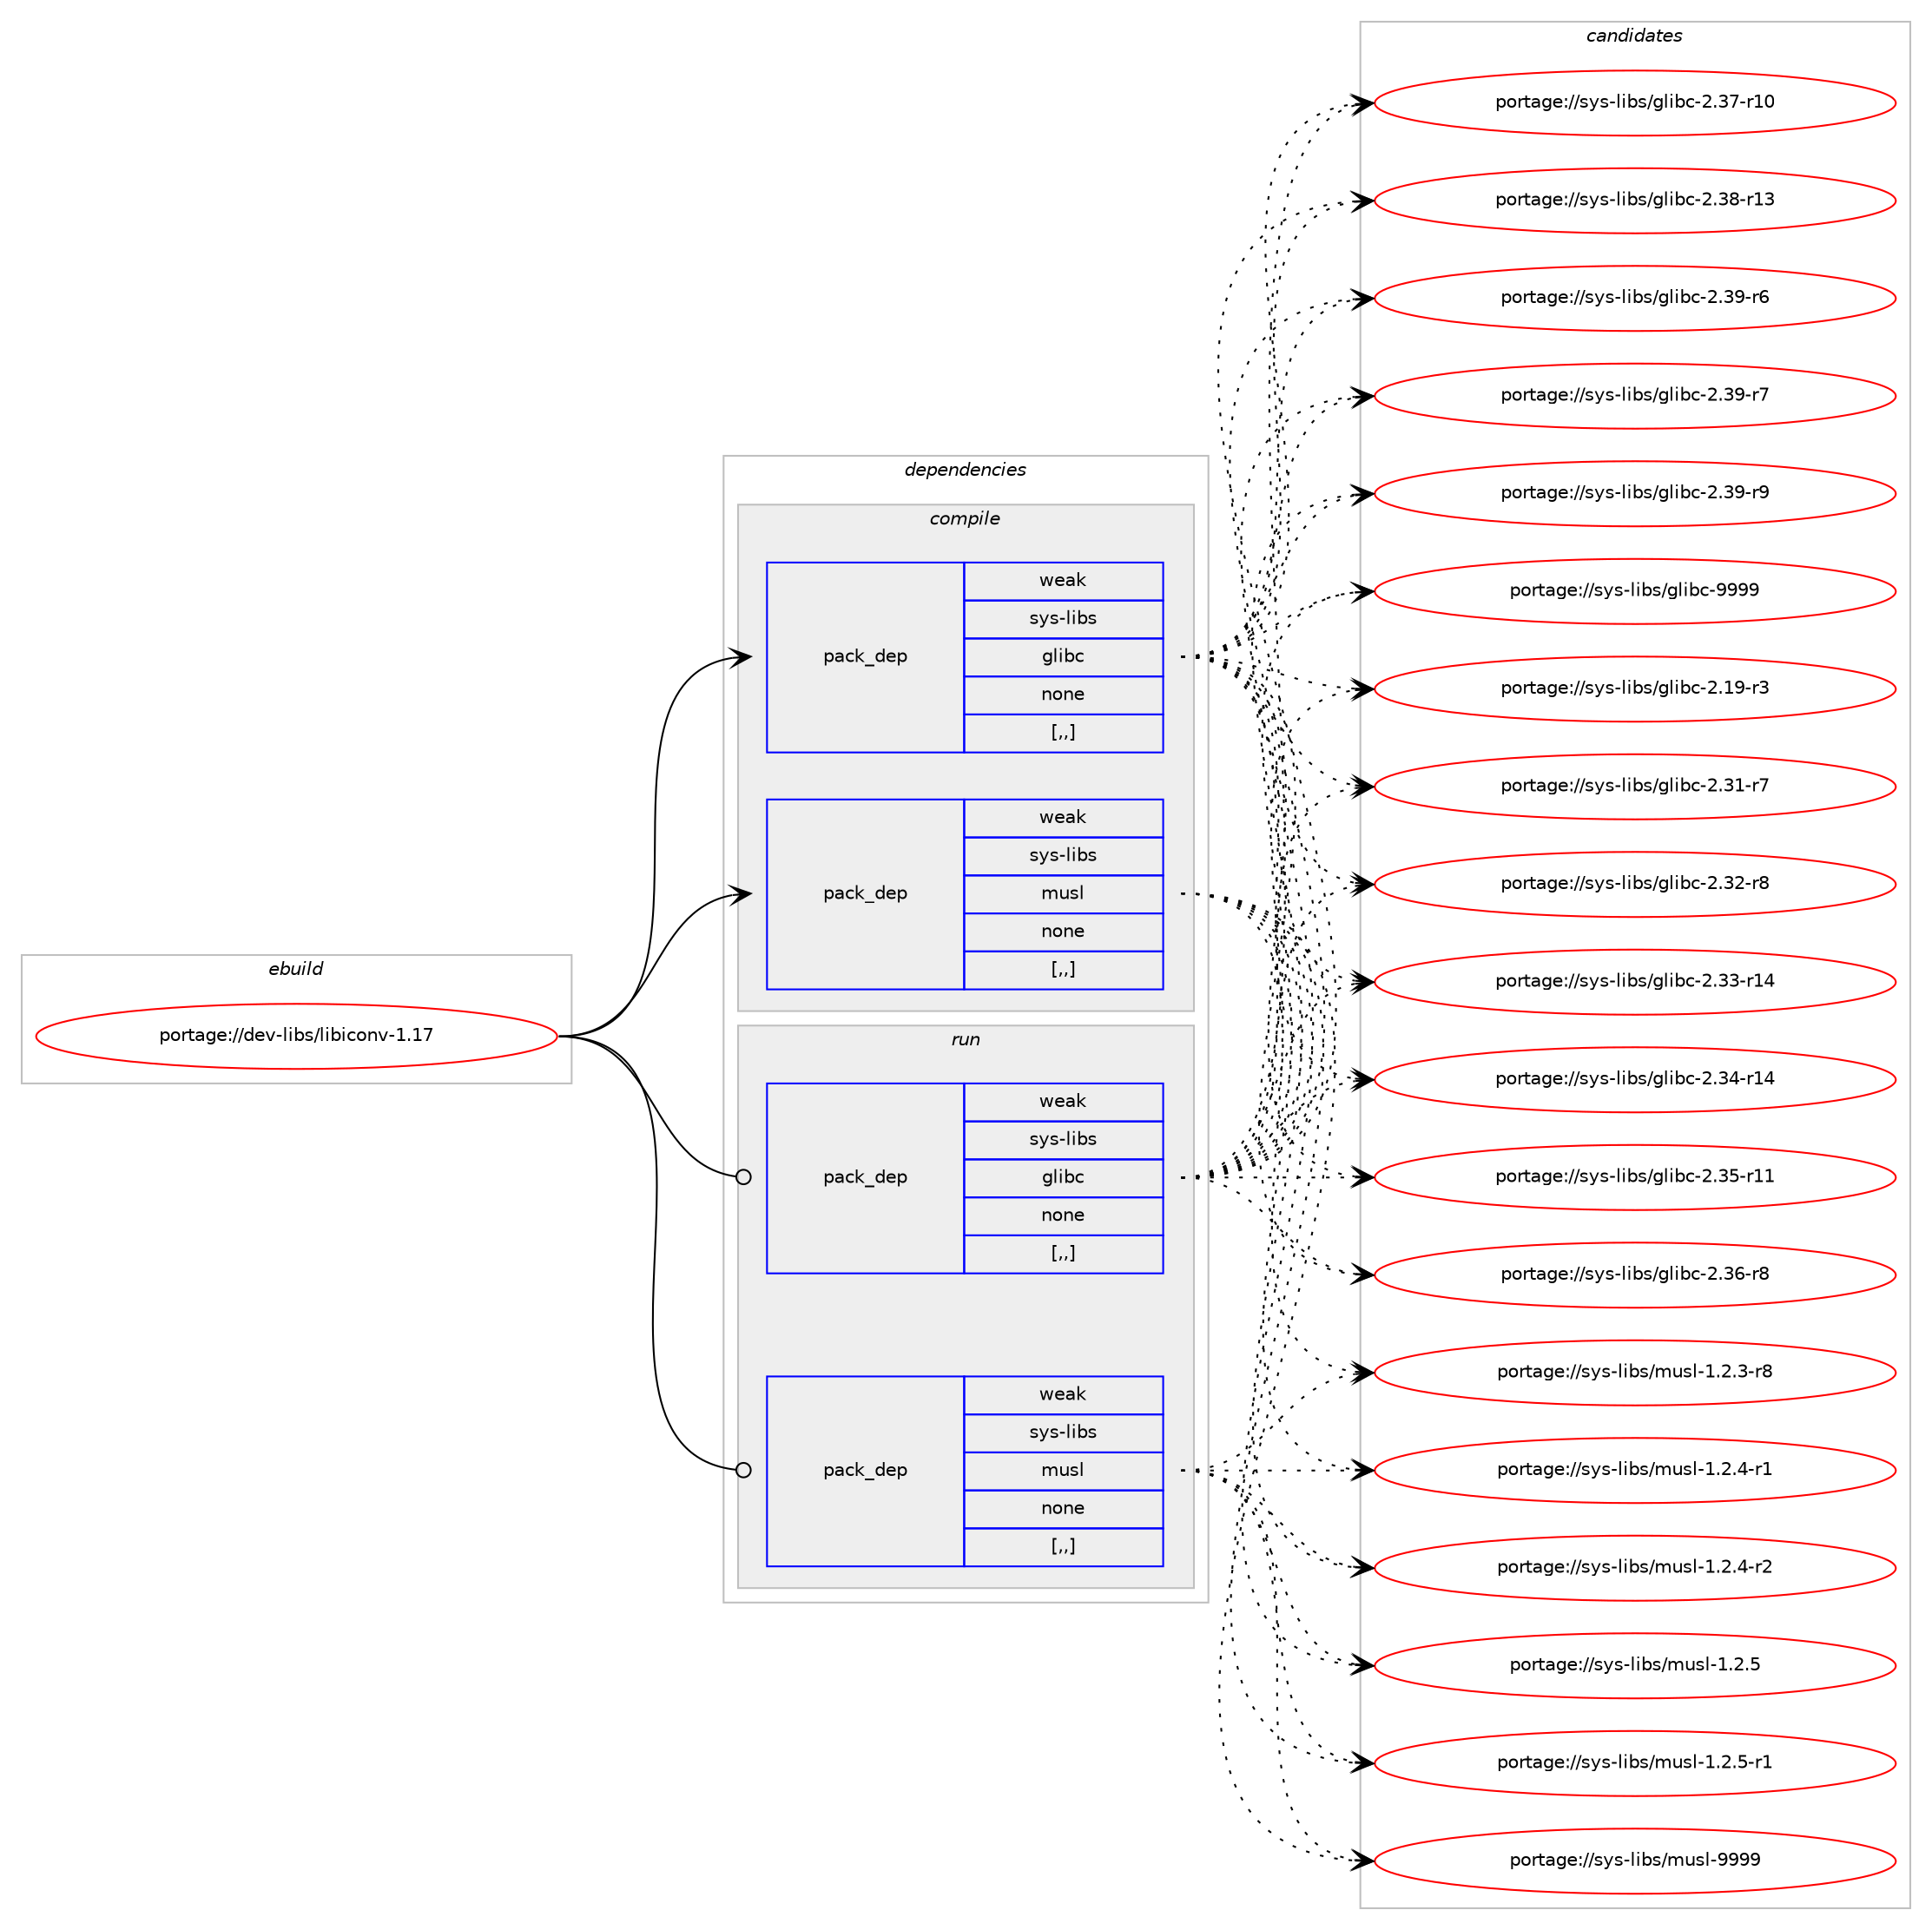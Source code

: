 digraph prolog {

# *************
# Graph options
# *************

newrank=true;
concentrate=true;
compound=true;
graph [rankdir=LR,fontname=Helvetica,fontsize=10,ranksep=1.5];#, ranksep=2.5, nodesep=0.2];
edge  [arrowhead=vee];
node  [fontname=Helvetica,fontsize=10];

# **********
# The ebuild
# **********

subgraph cluster_leftcol {
color=gray;
rank=same;
label=<<i>ebuild</i>>;
id [label="portage://dev-libs/libiconv-1.17", color=red, width=4, href="../dev-libs/libiconv-1.17.svg"];
}

# ****************
# The dependencies
# ****************

subgraph cluster_midcol {
color=gray;
label=<<i>dependencies</i>>;
subgraph cluster_compile {
fillcolor="#eeeeee";
style=filled;
label=<<i>compile</i>>;
subgraph pack80150 {
dependency107415 [label=<<TABLE BORDER="0" CELLBORDER="1" CELLSPACING="0" CELLPADDING="4" WIDTH="220"><TR><TD ROWSPAN="6" CELLPADDING="30">pack_dep</TD></TR><TR><TD WIDTH="110">weak</TD></TR><TR><TD>sys-libs</TD></TR><TR><TD>glibc</TD></TR><TR><TD>none</TD></TR><TR><TD>[,,]</TD></TR></TABLE>>, shape=none, color=blue];
}
id:e -> dependency107415:w [weight=20,style="solid",arrowhead="vee"];
subgraph pack80151 {
dependency107416 [label=<<TABLE BORDER="0" CELLBORDER="1" CELLSPACING="0" CELLPADDING="4" WIDTH="220"><TR><TD ROWSPAN="6" CELLPADDING="30">pack_dep</TD></TR><TR><TD WIDTH="110">weak</TD></TR><TR><TD>sys-libs</TD></TR><TR><TD>musl</TD></TR><TR><TD>none</TD></TR><TR><TD>[,,]</TD></TR></TABLE>>, shape=none, color=blue];
}
id:e -> dependency107416:w [weight=20,style="solid",arrowhead="vee"];
}
subgraph cluster_compileandrun {
fillcolor="#eeeeee";
style=filled;
label=<<i>compile and run</i>>;
}
subgraph cluster_run {
fillcolor="#eeeeee";
style=filled;
label=<<i>run</i>>;
subgraph pack80152 {
dependency107417 [label=<<TABLE BORDER="0" CELLBORDER="1" CELLSPACING="0" CELLPADDING="4" WIDTH="220"><TR><TD ROWSPAN="6" CELLPADDING="30">pack_dep</TD></TR><TR><TD WIDTH="110">weak</TD></TR><TR><TD>sys-libs</TD></TR><TR><TD>glibc</TD></TR><TR><TD>none</TD></TR><TR><TD>[,,]</TD></TR></TABLE>>, shape=none, color=blue];
}
id:e -> dependency107417:w [weight=20,style="solid",arrowhead="odot"];
subgraph pack80153 {
dependency107418 [label=<<TABLE BORDER="0" CELLBORDER="1" CELLSPACING="0" CELLPADDING="4" WIDTH="220"><TR><TD ROWSPAN="6" CELLPADDING="30">pack_dep</TD></TR><TR><TD WIDTH="110">weak</TD></TR><TR><TD>sys-libs</TD></TR><TR><TD>musl</TD></TR><TR><TD>none</TD></TR><TR><TD>[,,]</TD></TR></TABLE>>, shape=none, color=blue];
}
id:e -> dependency107418:w [weight=20,style="solid",arrowhead="odot"];
}
}

# **************
# The candidates
# **************

subgraph cluster_choices {
rank=same;
color=gray;
label=<<i>candidates</i>>;

subgraph choice80150 {
color=black;
nodesep=1;
choice115121115451081059811547103108105989945504649574511451 [label="portage://sys-libs/glibc-2.19-r3", color=red, width=4,href="../sys-libs/glibc-2.19-r3.svg"];
choice115121115451081059811547103108105989945504651494511455 [label="portage://sys-libs/glibc-2.31-r7", color=red, width=4,href="../sys-libs/glibc-2.31-r7.svg"];
choice115121115451081059811547103108105989945504651504511456 [label="portage://sys-libs/glibc-2.32-r8", color=red, width=4,href="../sys-libs/glibc-2.32-r8.svg"];
choice11512111545108105981154710310810598994550465151451144952 [label="portage://sys-libs/glibc-2.33-r14", color=red, width=4,href="../sys-libs/glibc-2.33-r14.svg"];
choice11512111545108105981154710310810598994550465152451144952 [label="portage://sys-libs/glibc-2.34-r14", color=red, width=4,href="../sys-libs/glibc-2.34-r14.svg"];
choice11512111545108105981154710310810598994550465153451144949 [label="portage://sys-libs/glibc-2.35-r11", color=red, width=4,href="../sys-libs/glibc-2.35-r11.svg"];
choice115121115451081059811547103108105989945504651544511456 [label="portage://sys-libs/glibc-2.36-r8", color=red, width=4,href="../sys-libs/glibc-2.36-r8.svg"];
choice11512111545108105981154710310810598994550465155451144948 [label="portage://sys-libs/glibc-2.37-r10", color=red, width=4,href="../sys-libs/glibc-2.37-r10.svg"];
choice11512111545108105981154710310810598994550465156451144951 [label="portage://sys-libs/glibc-2.38-r13", color=red, width=4,href="../sys-libs/glibc-2.38-r13.svg"];
choice115121115451081059811547103108105989945504651574511454 [label="portage://sys-libs/glibc-2.39-r6", color=red, width=4,href="../sys-libs/glibc-2.39-r6.svg"];
choice115121115451081059811547103108105989945504651574511455 [label="portage://sys-libs/glibc-2.39-r7", color=red, width=4,href="../sys-libs/glibc-2.39-r7.svg"];
choice115121115451081059811547103108105989945504651574511457 [label="portage://sys-libs/glibc-2.39-r9", color=red, width=4,href="../sys-libs/glibc-2.39-r9.svg"];
choice11512111545108105981154710310810598994557575757 [label="portage://sys-libs/glibc-9999", color=red, width=4,href="../sys-libs/glibc-9999.svg"];
dependency107415:e -> choice115121115451081059811547103108105989945504649574511451:w [style=dotted,weight="100"];
dependency107415:e -> choice115121115451081059811547103108105989945504651494511455:w [style=dotted,weight="100"];
dependency107415:e -> choice115121115451081059811547103108105989945504651504511456:w [style=dotted,weight="100"];
dependency107415:e -> choice11512111545108105981154710310810598994550465151451144952:w [style=dotted,weight="100"];
dependency107415:e -> choice11512111545108105981154710310810598994550465152451144952:w [style=dotted,weight="100"];
dependency107415:e -> choice11512111545108105981154710310810598994550465153451144949:w [style=dotted,weight="100"];
dependency107415:e -> choice115121115451081059811547103108105989945504651544511456:w [style=dotted,weight="100"];
dependency107415:e -> choice11512111545108105981154710310810598994550465155451144948:w [style=dotted,weight="100"];
dependency107415:e -> choice11512111545108105981154710310810598994550465156451144951:w [style=dotted,weight="100"];
dependency107415:e -> choice115121115451081059811547103108105989945504651574511454:w [style=dotted,weight="100"];
dependency107415:e -> choice115121115451081059811547103108105989945504651574511455:w [style=dotted,weight="100"];
dependency107415:e -> choice115121115451081059811547103108105989945504651574511457:w [style=dotted,weight="100"];
dependency107415:e -> choice11512111545108105981154710310810598994557575757:w [style=dotted,weight="100"];
}
subgraph choice80151 {
color=black;
nodesep=1;
choice1151211154510810598115471091171151084549465046514511456 [label="portage://sys-libs/musl-1.2.3-r8", color=red, width=4,href="../sys-libs/musl-1.2.3-r8.svg"];
choice1151211154510810598115471091171151084549465046524511449 [label="portage://sys-libs/musl-1.2.4-r1", color=red, width=4,href="../sys-libs/musl-1.2.4-r1.svg"];
choice1151211154510810598115471091171151084549465046524511450 [label="portage://sys-libs/musl-1.2.4-r2", color=red, width=4,href="../sys-libs/musl-1.2.4-r2.svg"];
choice115121115451081059811547109117115108454946504653 [label="portage://sys-libs/musl-1.2.5", color=red, width=4,href="../sys-libs/musl-1.2.5.svg"];
choice1151211154510810598115471091171151084549465046534511449 [label="portage://sys-libs/musl-1.2.5-r1", color=red, width=4,href="../sys-libs/musl-1.2.5-r1.svg"];
choice1151211154510810598115471091171151084557575757 [label="portage://sys-libs/musl-9999", color=red, width=4,href="../sys-libs/musl-9999.svg"];
dependency107416:e -> choice1151211154510810598115471091171151084549465046514511456:w [style=dotted,weight="100"];
dependency107416:e -> choice1151211154510810598115471091171151084549465046524511449:w [style=dotted,weight="100"];
dependency107416:e -> choice1151211154510810598115471091171151084549465046524511450:w [style=dotted,weight="100"];
dependency107416:e -> choice115121115451081059811547109117115108454946504653:w [style=dotted,weight="100"];
dependency107416:e -> choice1151211154510810598115471091171151084549465046534511449:w [style=dotted,weight="100"];
dependency107416:e -> choice1151211154510810598115471091171151084557575757:w [style=dotted,weight="100"];
}
subgraph choice80152 {
color=black;
nodesep=1;
choice115121115451081059811547103108105989945504649574511451 [label="portage://sys-libs/glibc-2.19-r3", color=red, width=4,href="../sys-libs/glibc-2.19-r3.svg"];
choice115121115451081059811547103108105989945504651494511455 [label="portage://sys-libs/glibc-2.31-r7", color=red, width=4,href="../sys-libs/glibc-2.31-r7.svg"];
choice115121115451081059811547103108105989945504651504511456 [label="portage://sys-libs/glibc-2.32-r8", color=red, width=4,href="../sys-libs/glibc-2.32-r8.svg"];
choice11512111545108105981154710310810598994550465151451144952 [label="portage://sys-libs/glibc-2.33-r14", color=red, width=4,href="../sys-libs/glibc-2.33-r14.svg"];
choice11512111545108105981154710310810598994550465152451144952 [label="portage://sys-libs/glibc-2.34-r14", color=red, width=4,href="../sys-libs/glibc-2.34-r14.svg"];
choice11512111545108105981154710310810598994550465153451144949 [label="portage://sys-libs/glibc-2.35-r11", color=red, width=4,href="../sys-libs/glibc-2.35-r11.svg"];
choice115121115451081059811547103108105989945504651544511456 [label="portage://sys-libs/glibc-2.36-r8", color=red, width=4,href="../sys-libs/glibc-2.36-r8.svg"];
choice11512111545108105981154710310810598994550465155451144948 [label="portage://sys-libs/glibc-2.37-r10", color=red, width=4,href="../sys-libs/glibc-2.37-r10.svg"];
choice11512111545108105981154710310810598994550465156451144951 [label="portage://sys-libs/glibc-2.38-r13", color=red, width=4,href="../sys-libs/glibc-2.38-r13.svg"];
choice115121115451081059811547103108105989945504651574511454 [label="portage://sys-libs/glibc-2.39-r6", color=red, width=4,href="../sys-libs/glibc-2.39-r6.svg"];
choice115121115451081059811547103108105989945504651574511455 [label="portage://sys-libs/glibc-2.39-r7", color=red, width=4,href="../sys-libs/glibc-2.39-r7.svg"];
choice115121115451081059811547103108105989945504651574511457 [label="portage://sys-libs/glibc-2.39-r9", color=red, width=4,href="../sys-libs/glibc-2.39-r9.svg"];
choice11512111545108105981154710310810598994557575757 [label="portage://sys-libs/glibc-9999", color=red, width=4,href="../sys-libs/glibc-9999.svg"];
dependency107417:e -> choice115121115451081059811547103108105989945504649574511451:w [style=dotted,weight="100"];
dependency107417:e -> choice115121115451081059811547103108105989945504651494511455:w [style=dotted,weight="100"];
dependency107417:e -> choice115121115451081059811547103108105989945504651504511456:w [style=dotted,weight="100"];
dependency107417:e -> choice11512111545108105981154710310810598994550465151451144952:w [style=dotted,weight="100"];
dependency107417:e -> choice11512111545108105981154710310810598994550465152451144952:w [style=dotted,weight="100"];
dependency107417:e -> choice11512111545108105981154710310810598994550465153451144949:w [style=dotted,weight="100"];
dependency107417:e -> choice115121115451081059811547103108105989945504651544511456:w [style=dotted,weight="100"];
dependency107417:e -> choice11512111545108105981154710310810598994550465155451144948:w [style=dotted,weight="100"];
dependency107417:e -> choice11512111545108105981154710310810598994550465156451144951:w [style=dotted,weight="100"];
dependency107417:e -> choice115121115451081059811547103108105989945504651574511454:w [style=dotted,weight="100"];
dependency107417:e -> choice115121115451081059811547103108105989945504651574511455:w [style=dotted,weight="100"];
dependency107417:e -> choice115121115451081059811547103108105989945504651574511457:w [style=dotted,weight="100"];
dependency107417:e -> choice11512111545108105981154710310810598994557575757:w [style=dotted,weight="100"];
}
subgraph choice80153 {
color=black;
nodesep=1;
choice1151211154510810598115471091171151084549465046514511456 [label="portage://sys-libs/musl-1.2.3-r8", color=red, width=4,href="../sys-libs/musl-1.2.3-r8.svg"];
choice1151211154510810598115471091171151084549465046524511449 [label="portage://sys-libs/musl-1.2.4-r1", color=red, width=4,href="../sys-libs/musl-1.2.4-r1.svg"];
choice1151211154510810598115471091171151084549465046524511450 [label="portage://sys-libs/musl-1.2.4-r2", color=red, width=4,href="../sys-libs/musl-1.2.4-r2.svg"];
choice115121115451081059811547109117115108454946504653 [label="portage://sys-libs/musl-1.2.5", color=red, width=4,href="../sys-libs/musl-1.2.5.svg"];
choice1151211154510810598115471091171151084549465046534511449 [label="portage://sys-libs/musl-1.2.5-r1", color=red, width=4,href="../sys-libs/musl-1.2.5-r1.svg"];
choice1151211154510810598115471091171151084557575757 [label="portage://sys-libs/musl-9999", color=red, width=4,href="../sys-libs/musl-9999.svg"];
dependency107418:e -> choice1151211154510810598115471091171151084549465046514511456:w [style=dotted,weight="100"];
dependency107418:e -> choice1151211154510810598115471091171151084549465046524511449:w [style=dotted,weight="100"];
dependency107418:e -> choice1151211154510810598115471091171151084549465046524511450:w [style=dotted,weight="100"];
dependency107418:e -> choice115121115451081059811547109117115108454946504653:w [style=dotted,weight="100"];
dependency107418:e -> choice1151211154510810598115471091171151084549465046534511449:w [style=dotted,weight="100"];
dependency107418:e -> choice1151211154510810598115471091171151084557575757:w [style=dotted,weight="100"];
}
}

}
